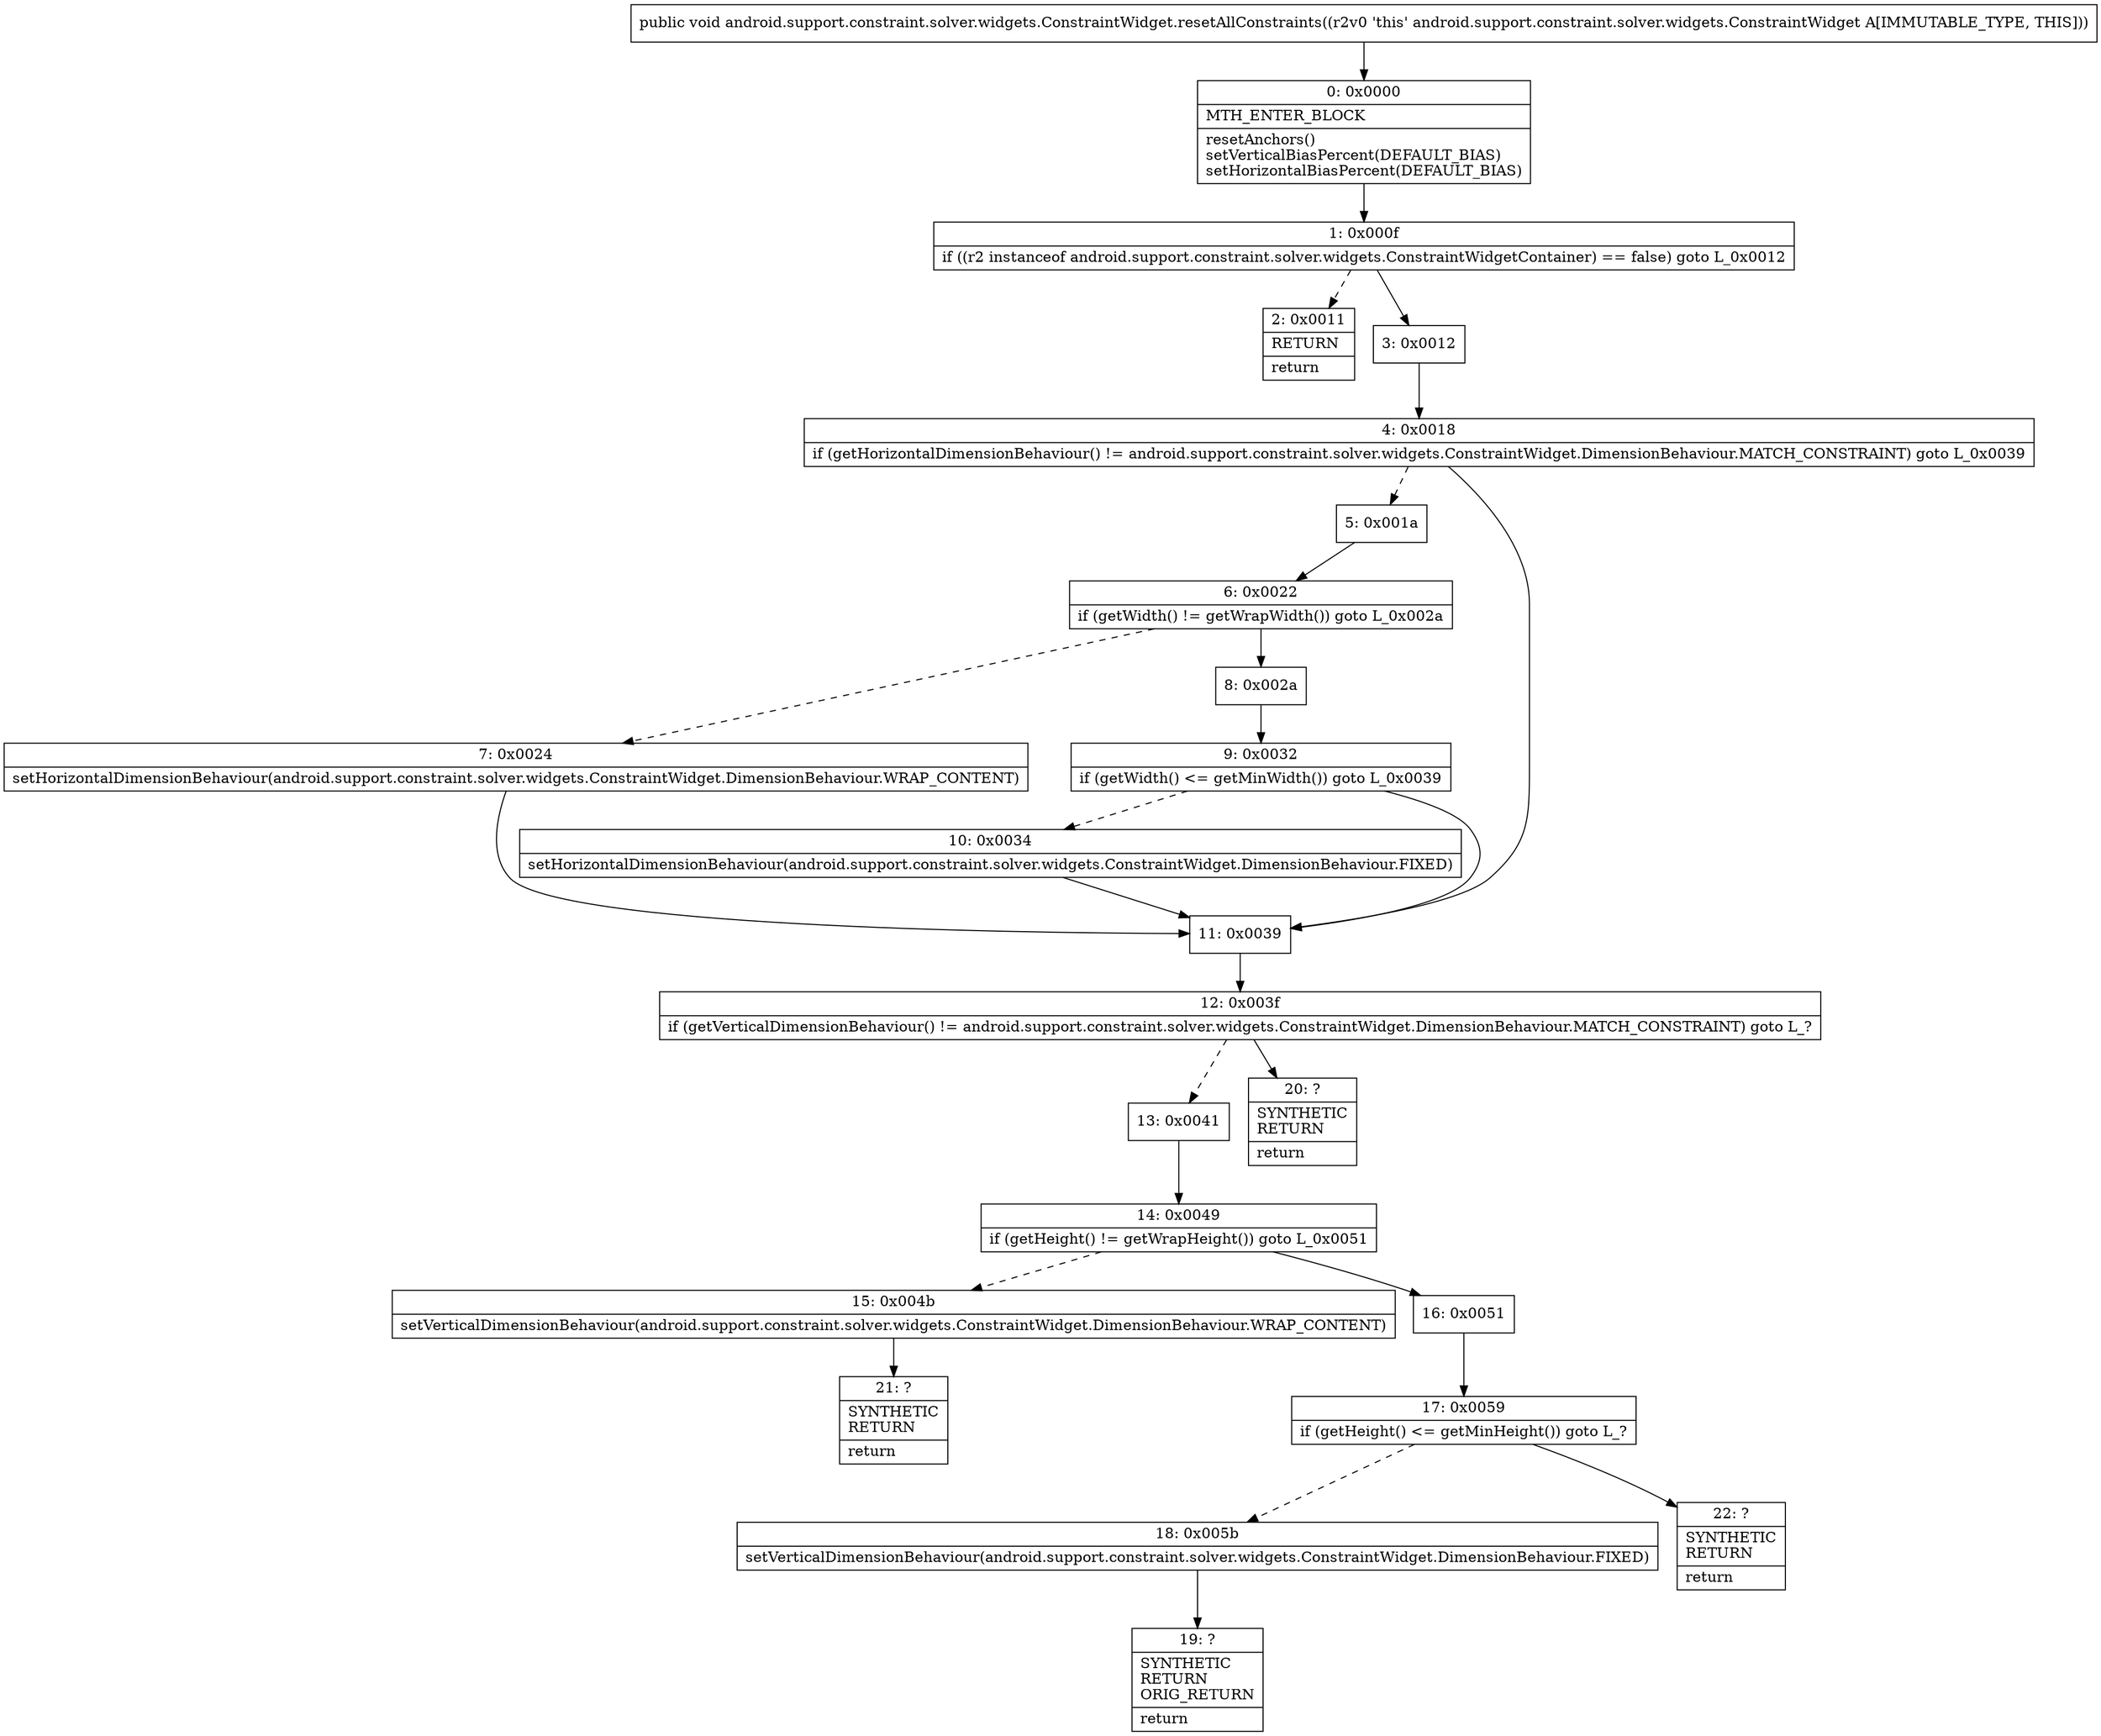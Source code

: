 digraph "CFG forandroid.support.constraint.solver.widgets.ConstraintWidget.resetAllConstraints()V" {
Node_0 [shape=record,label="{0\:\ 0x0000|MTH_ENTER_BLOCK\l|resetAnchors()\lsetVerticalBiasPercent(DEFAULT_BIAS)\lsetHorizontalBiasPercent(DEFAULT_BIAS)\l}"];
Node_1 [shape=record,label="{1\:\ 0x000f|if ((r2 instanceof android.support.constraint.solver.widgets.ConstraintWidgetContainer) == false) goto L_0x0012\l}"];
Node_2 [shape=record,label="{2\:\ 0x0011|RETURN\l|return\l}"];
Node_3 [shape=record,label="{3\:\ 0x0012}"];
Node_4 [shape=record,label="{4\:\ 0x0018|if (getHorizontalDimensionBehaviour() != android.support.constraint.solver.widgets.ConstraintWidget.DimensionBehaviour.MATCH_CONSTRAINT) goto L_0x0039\l}"];
Node_5 [shape=record,label="{5\:\ 0x001a}"];
Node_6 [shape=record,label="{6\:\ 0x0022|if (getWidth() != getWrapWidth()) goto L_0x002a\l}"];
Node_7 [shape=record,label="{7\:\ 0x0024|setHorizontalDimensionBehaviour(android.support.constraint.solver.widgets.ConstraintWidget.DimensionBehaviour.WRAP_CONTENT)\l}"];
Node_8 [shape=record,label="{8\:\ 0x002a}"];
Node_9 [shape=record,label="{9\:\ 0x0032|if (getWidth() \<= getMinWidth()) goto L_0x0039\l}"];
Node_10 [shape=record,label="{10\:\ 0x0034|setHorizontalDimensionBehaviour(android.support.constraint.solver.widgets.ConstraintWidget.DimensionBehaviour.FIXED)\l}"];
Node_11 [shape=record,label="{11\:\ 0x0039}"];
Node_12 [shape=record,label="{12\:\ 0x003f|if (getVerticalDimensionBehaviour() != android.support.constraint.solver.widgets.ConstraintWidget.DimensionBehaviour.MATCH_CONSTRAINT) goto L_?\l}"];
Node_13 [shape=record,label="{13\:\ 0x0041}"];
Node_14 [shape=record,label="{14\:\ 0x0049|if (getHeight() != getWrapHeight()) goto L_0x0051\l}"];
Node_15 [shape=record,label="{15\:\ 0x004b|setVerticalDimensionBehaviour(android.support.constraint.solver.widgets.ConstraintWidget.DimensionBehaviour.WRAP_CONTENT)\l}"];
Node_16 [shape=record,label="{16\:\ 0x0051}"];
Node_17 [shape=record,label="{17\:\ 0x0059|if (getHeight() \<= getMinHeight()) goto L_?\l}"];
Node_18 [shape=record,label="{18\:\ 0x005b|setVerticalDimensionBehaviour(android.support.constraint.solver.widgets.ConstraintWidget.DimensionBehaviour.FIXED)\l}"];
Node_19 [shape=record,label="{19\:\ ?|SYNTHETIC\lRETURN\lORIG_RETURN\l|return\l}"];
Node_20 [shape=record,label="{20\:\ ?|SYNTHETIC\lRETURN\l|return\l}"];
Node_21 [shape=record,label="{21\:\ ?|SYNTHETIC\lRETURN\l|return\l}"];
Node_22 [shape=record,label="{22\:\ ?|SYNTHETIC\lRETURN\l|return\l}"];
MethodNode[shape=record,label="{public void android.support.constraint.solver.widgets.ConstraintWidget.resetAllConstraints((r2v0 'this' android.support.constraint.solver.widgets.ConstraintWidget A[IMMUTABLE_TYPE, THIS])) }"];
MethodNode -> Node_0;
Node_0 -> Node_1;
Node_1 -> Node_2[style=dashed];
Node_1 -> Node_3;
Node_3 -> Node_4;
Node_4 -> Node_5[style=dashed];
Node_4 -> Node_11;
Node_5 -> Node_6;
Node_6 -> Node_7[style=dashed];
Node_6 -> Node_8;
Node_7 -> Node_11;
Node_8 -> Node_9;
Node_9 -> Node_10[style=dashed];
Node_9 -> Node_11;
Node_10 -> Node_11;
Node_11 -> Node_12;
Node_12 -> Node_13[style=dashed];
Node_12 -> Node_20;
Node_13 -> Node_14;
Node_14 -> Node_15[style=dashed];
Node_14 -> Node_16;
Node_15 -> Node_21;
Node_16 -> Node_17;
Node_17 -> Node_18[style=dashed];
Node_17 -> Node_22;
Node_18 -> Node_19;
}

